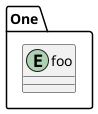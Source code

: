 {
  "sha1": "g1z7wbc3p47kf42argtfh136ii7q61z",
  "insertion": {
    "when": "2024-06-01T09:03:07.025Z",
    "url": "https://github.com/plantuml/plantuml/issues/124",
    "user": "plantuml@gmail.com"
  }
}
@startuml
package "One" {
  entity foo {
  }
}
newpage
package "Two" {
  entity bar {
  }
}
bar ||--|| foo
@enduml

